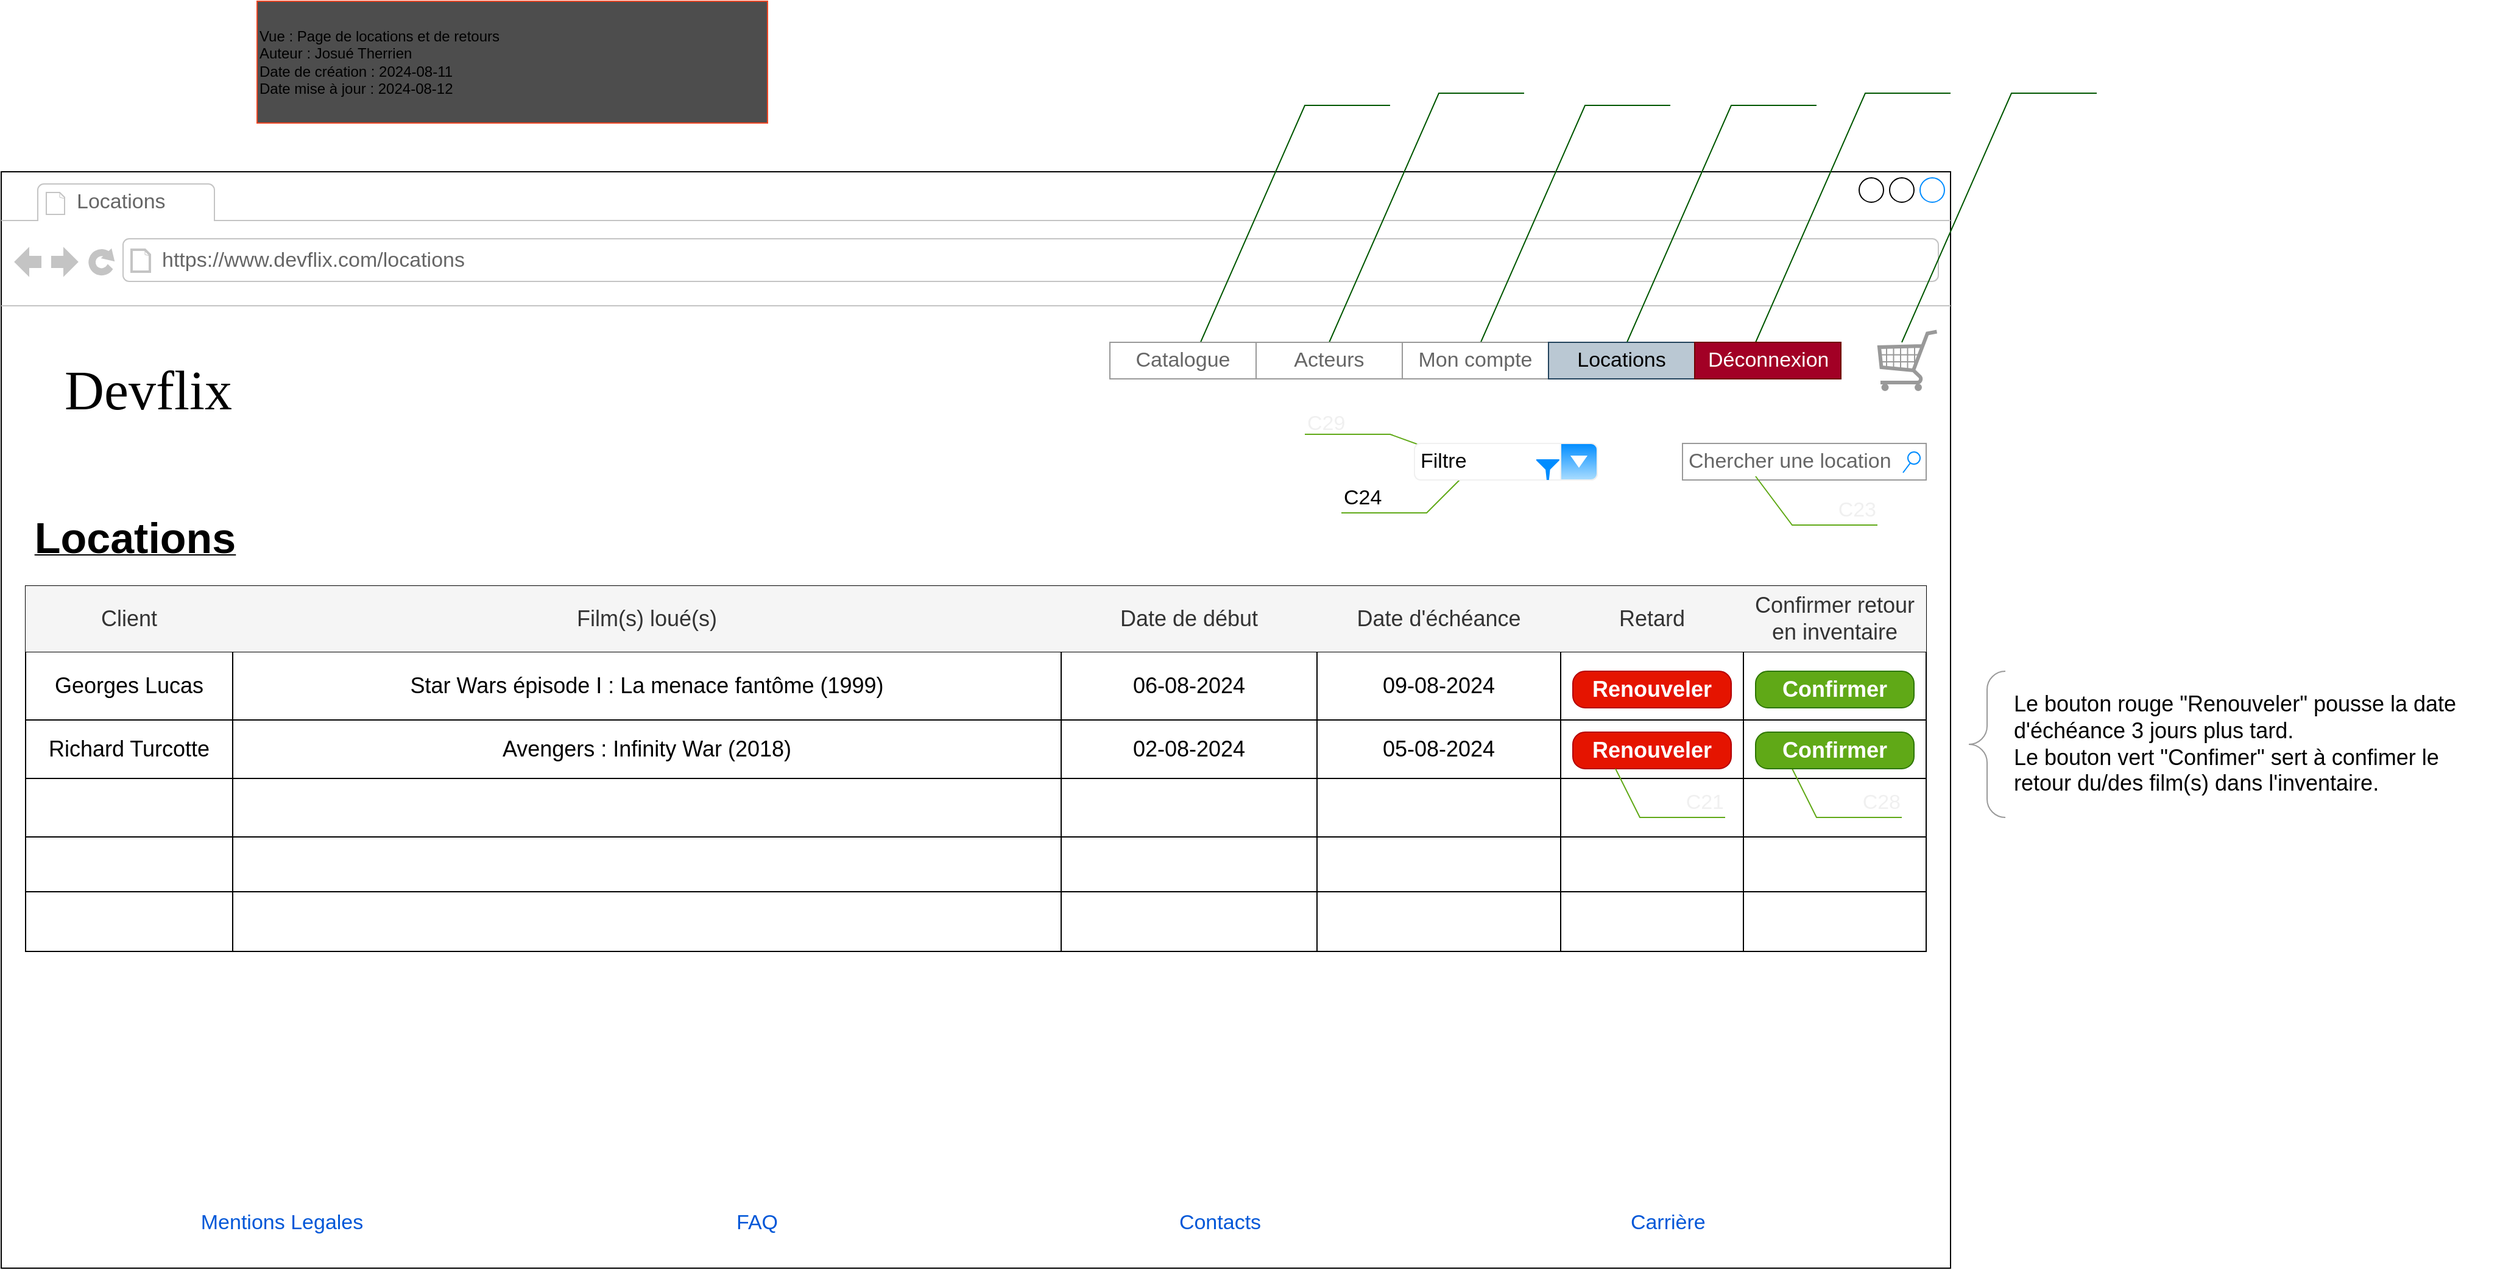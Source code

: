 <mxfile version="21.7.5" type="device">
  <diagram name="Page-1" id="HVN4WzkarxbkS2Vz0N3N">
    <mxGraphModel dx="1687" dy="1893" grid="1" gridSize="10" guides="1" tooltips="1" connect="1" arrows="1" fold="1" page="1" pageScale="1" pageWidth="1600" pageHeight="900" math="0" shadow="0">
      <root>
        <mxCell id="0" />
        <mxCell id="1" parent="0" />
        <mxCell id="bEMmbT1j2NkxgSVrj1q9-1" value="" style="strokeWidth=1;shadow=0;dashed=0;align=center;html=1;shape=mxgraph.mockup.containers.browserWindow;rSize=0;strokeColor2=#008cff;strokeColor3=#c4c4c4;mainText=,;recursiveResize=0;whiteSpace=wrap;spacingTop=0;horizontal=1;fontSize=20;" parent="1" vertex="1">
          <mxGeometry width="1600" height="900" as="geometry" />
        </mxCell>
        <mxCell id="bEMmbT1j2NkxgSVrj1q9-2" value="Locations" style="strokeWidth=1;shadow=0;dashed=0;align=center;html=1;shape=mxgraph.mockup.containers.anchor;fontSize=17;fontColor=#666666;align=left;whiteSpace=wrap;" parent="bEMmbT1j2NkxgSVrj1q9-1" vertex="1">
          <mxGeometry x="60" y="12" width="110" height="26" as="geometry" />
        </mxCell>
        <mxCell id="bEMmbT1j2NkxgSVrj1q9-3" value="https://www.devflix.com/locations" style="strokeWidth=1;shadow=0;dashed=0;align=center;html=1;shape=mxgraph.mockup.containers.anchor;rSize=0;fontSize=17;fontColor=#666666;align=left;" parent="bEMmbT1j2NkxgSVrj1q9-1" vertex="1">
          <mxGeometry x="130" y="60" width="250" height="26" as="geometry" />
        </mxCell>
        <mxCell id="bEMmbT1j2NkxgSVrj1q9-4" value="Chercher une location" style="strokeWidth=1;shadow=0;dashed=0;align=center;html=1;shape=mxgraph.mockup.forms.searchBox;strokeColor=#999999;mainText=;strokeColor2=#008cff;fontColor=#666666;fontSize=17;align=left;spacingLeft=3;whiteSpace=wrap;container=1;" parent="bEMmbT1j2NkxgSVrj1q9-1" vertex="1">
          <mxGeometry x="1380" y="223" width="200" height="30" as="geometry" />
        </mxCell>
        <mxCell id="bEMmbT1j2NkxgSVrj1q9-5" value="&lt;b&gt;&lt;u&gt;&lt;font style=&quot;font-size: 35px;&quot;&gt;Locations&lt;/font&gt;&lt;/u&gt;&lt;/b&gt;" style="text;html=1;strokeColor=none;fillColor=none;align=center;verticalAlign=middle;whiteSpace=wrap;rounded=0;" parent="bEMmbT1j2NkxgSVrj1q9-1" vertex="1">
          <mxGeometry x="20" y="270" width="180" height="60" as="geometry" />
        </mxCell>
        <mxCell id="bEMmbT1j2NkxgSVrj1q9-6" value="C24" style="strokeWidth=1;shadow=0;dashed=0;align=center;html=1;shape=mxgraph.mockup.text.callout;linkText=;textSize=17;textColor=#666666;callDir=SW;callStyle=line;fontSize=17;align=left;verticalAlign=bottom;strokeColor=#60A917;" parent="bEMmbT1j2NkxgSVrj1q9-1" vertex="1">
          <mxGeometry x="1100" y="250" width="100" height="30" as="geometry" />
        </mxCell>
        <mxCell id="bEMmbT1j2NkxgSVrj1q9-7" value="&lt;font color=&quot;#f0f0f0&quot;&gt;C23&lt;/font&gt;" style="strokeWidth=1;shadow=0;dashed=0;align=center;html=1;shape=mxgraph.mockup.text.callout;linkText=;textSize=17;textColor=#666666;callDir=SE;callStyle=line;fontSize=17;fontColor=#666666;align=right;verticalAlign=bottom;strokeColor=#60A917;" parent="bEMmbT1j2NkxgSVrj1q9-1" vertex="1">
          <mxGeometry x="1440" y="250" width="100" height="40" as="geometry" />
        </mxCell>
        <mxCell id="bEMmbT1j2NkxgSVrj1q9-8" value="&lt;font color=&quot;#f0f0f0&quot;&gt;C29&lt;/font&gt;" style="strokeWidth=1;shadow=0;dashed=0;align=center;html=1;shape=mxgraph.mockup.text.callout;linkText=;textSize=17;textColor=#666666;callDir=NW;callStyle=line;fontSize=17;fontColor=#666666;align=left;verticalAlign=top;strokeColor=#60A917;container=0;" parent="bEMmbT1j2NkxgSVrj1q9-1" vertex="1">
          <mxGeometry x="1070" y="190" width="110" height="40" as="geometry" />
        </mxCell>
        <mxCell id="bEMmbT1j2NkxgSVrj1q9-9" value="&lt;font color=&quot;#000000&quot;&gt;Filtre&lt;/font&gt;" style="strokeWidth=1;shadow=0;dashed=0;align=center;html=1;shape=mxgraph.mockup.forms.comboBox;strokeColor=#F0F0F0;fillColor=#008CFF;align=left;fillColor2=#aaddff;mainText=;fontColor=#ffffff;fontSize=17;spacingLeft=3;labelBackgroundColor=none;" parent="bEMmbT1j2NkxgSVrj1q9-1" vertex="1">
          <mxGeometry x="1160" y="223" width="150" height="30" as="geometry" />
        </mxCell>
        <mxCell id="bEMmbT1j2NkxgSVrj1q9-10" value="" style="sketch=0;aspect=fixed;pointerEvents=1;shadow=0;dashed=0;html=1;strokeColor=none;labelPosition=center;verticalLabelPosition=bottom;verticalAlign=top;align=center;fillColor=#008cff;shape=mxgraph.mscae.enterprise.filter;container=1;" parent="bEMmbT1j2NkxgSVrj1q9-1" vertex="1">
          <mxGeometry x="1260" y="236" width="18.89" height="17" as="geometry">
            <mxRectangle x="580" y="120" width="50" height="40" as="alternateBounds" />
          </mxGeometry>
        </mxCell>
        <mxCell id="bEMmbT1j2NkxgSVrj1q9-11" value="" style="shape=table;startSize=0;container=1;collapsible=0;childLayout=tableLayout;fontSize=18;" parent="bEMmbT1j2NkxgSVrj1q9-1" vertex="1">
          <mxGeometry x="20" y="340" width="1560" height="300" as="geometry" />
        </mxCell>
        <mxCell id="bEMmbT1j2NkxgSVrj1q9-12" style="shape=tableRow;horizontal=0;startSize=0;swimlaneHead=0;swimlaneBody=0;strokeColor=inherit;top=0;left=0;bottom=0;right=0;collapsible=0;dropTarget=0;fillColor=none;points=[[0,0.5],[1,0.5]];portConstraint=eastwest;fontSize=18;" parent="bEMmbT1j2NkxgSVrj1q9-11" vertex="1">
          <mxGeometry width="1560" height="54" as="geometry" />
        </mxCell>
        <mxCell id="bEMmbT1j2NkxgSVrj1q9-13" value="Client" style="shape=partialRectangle;html=1;whiteSpace=wrap;connectable=0;overflow=hidden;top=0;left=0;bottom=0;right=0;pointerEvents=1;fontSize=18;fillColor=#f5f5f5;strokeColor=#666666;strokeWidth=1;fillStyle=auto;fontColor=#333333;" parent="bEMmbT1j2NkxgSVrj1q9-12" vertex="1">
          <mxGeometry width="170" height="54" as="geometry">
            <mxRectangle width="170" height="54" as="alternateBounds" />
          </mxGeometry>
        </mxCell>
        <mxCell id="bEMmbT1j2NkxgSVrj1q9-14" value="Film(s) loué(s)" style="shape=partialRectangle;html=1;whiteSpace=wrap;connectable=0;strokeColor=#666666;overflow=hidden;fillColor=#f5f5f5;top=0;left=0;bottom=0;right=0;pointerEvents=1;fontSize=18;fontColor=#333333;" parent="bEMmbT1j2NkxgSVrj1q9-12" vertex="1">
          <mxGeometry x="170" width="680" height="54" as="geometry">
            <mxRectangle width="680" height="54" as="alternateBounds" />
          </mxGeometry>
        </mxCell>
        <mxCell id="bEMmbT1j2NkxgSVrj1q9-15" value="Date de début" style="shape=partialRectangle;html=1;whiteSpace=wrap;connectable=0;strokeColor=#666666;overflow=hidden;fillColor=#f5f5f5;top=0;left=0;bottom=0;right=0;pointerEvents=1;fontSize=18;fontColor=#333333;" parent="bEMmbT1j2NkxgSVrj1q9-12" vertex="1">
          <mxGeometry x="850" width="210" height="54" as="geometry">
            <mxRectangle width="210" height="54" as="alternateBounds" />
          </mxGeometry>
        </mxCell>
        <mxCell id="bEMmbT1j2NkxgSVrj1q9-16" value="Date d&#39;échéance" style="shape=partialRectangle;html=1;whiteSpace=wrap;connectable=0;strokeColor=#666666;overflow=hidden;fillColor=#f5f5f5;top=0;left=0;bottom=0;right=0;pointerEvents=1;fontSize=18;fontColor=#333333;" parent="bEMmbT1j2NkxgSVrj1q9-12" vertex="1">
          <mxGeometry x="1060" width="200" height="54" as="geometry">
            <mxRectangle width="200" height="54" as="alternateBounds" />
          </mxGeometry>
        </mxCell>
        <mxCell id="bEMmbT1j2NkxgSVrj1q9-17" value="Retard" style="shape=partialRectangle;html=1;whiteSpace=wrap;connectable=0;strokeColor=#666666;overflow=hidden;fillColor=#f5f5f5;top=0;left=0;bottom=0;right=0;pointerEvents=1;fontSize=18;fontColor=#333333;" parent="bEMmbT1j2NkxgSVrj1q9-12" vertex="1">
          <mxGeometry x="1260" width="150" height="54" as="geometry">
            <mxRectangle width="150" height="54" as="alternateBounds" />
          </mxGeometry>
        </mxCell>
        <mxCell id="bEMmbT1j2NkxgSVrj1q9-74" value="Confirmer retour en inventaire" style="shape=partialRectangle;html=1;whiteSpace=wrap;connectable=0;strokeColor=#666666;overflow=hidden;fillColor=#f5f5f5;top=0;left=0;bottom=0;right=0;pointerEvents=1;fontSize=18;fontColor=#333333;" parent="bEMmbT1j2NkxgSVrj1q9-12" vertex="1">
          <mxGeometry x="1410" width="150" height="54" as="geometry">
            <mxRectangle width="150" height="54" as="alternateBounds" />
          </mxGeometry>
        </mxCell>
        <mxCell id="bEMmbT1j2NkxgSVrj1q9-18" value="" style="shape=tableRow;horizontal=0;startSize=0;swimlaneHead=0;swimlaneBody=0;strokeColor=inherit;top=0;left=0;bottom=0;right=0;collapsible=0;dropTarget=0;fillColor=none;points=[[0,0.5],[1,0.5]];portConstraint=eastwest;fontSize=18;" parent="bEMmbT1j2NkxgSVrj1q9-11" vertex="1">
          <mxGeometry y="54" width="1560" height="56" as="geometry" />
        </mxCell>
        <mxCell id="bEMmbT1j2NkxgSVrj1q9-19" value="Georges Lucas" style="shape=partialRectangle;html=1;whiteSpace=wrap;connectable=0;strokeColor=inherit;overflow=hidden;fillColor=none;top=0;left=0;bottom=0;right=0;pointerEvents=1;fontSize=18;" parent="bEMmbT1j2NkxgSVrj1q9-18" vertex="1">
          <mxGeometry width="170" height="56" as="geometry">
            <mxRectangle width="170" height="56" as="alternateBounds" />
          </mxGeometry>
        </mxCell>
        <mxCell id="bEMmbT1j2NkxgSVrj1q9-20" value="Star Wars épisode I : La menace fantôme (1999)" style="shape=partialRectangle;html=1;whiteSpace=wrap;connectable=0;strokeColor=inherit;overflow=hidden;fillColor=none;top=0;left=0;bottom=0;right=0;pointerEvents=1;fontSize=18;" parent="bEMmbT1j2NkxgSVrj1q9-18" vertex="1">
          <mxGeometry x="170" width="680" height="56" as="geometry">
            <mxRectangle width="680" height="56" as="alternateBounds" />
          </mxGeometry>
        </mxCell>
        <mxCell id="bEMmbT1j2NkxgSVrj1q9-21" value="06-08-2024" style="shape=partialRectangle;html=1;whiteSpace=wrap;connectable=0;strokeColor=inherit;overflow=hidden;fillColor=none;top=0;left=0;bottom=0;right=0;pointerEvents=1;fontSize=18;" parent="bEMmbT1j2NkxgSVrj1q9-18" vertex="1">
          <mxGeometry x="850" width="210" height="56" as="geometry">
            <mxRectangle width="210" height="56" as="alternateBounds" />
          </mxGeometry>
        </mxCell>
        <mxCell id="bEMmbT1j2NkxgSVrj1q9-22" value="09-08-2024" style="shape=partialRectangle;html=1;whiteSpace=wrap;connectable=0;strokeColor=inherit;overflow=hidden;fillColor=none;top=0;left=0;bottom=0;right=0;pointerEvents=1;fontSize=18;" parent="bEMmbT1j2NkxgSVrj1q9-18" vertex="1">
          <mxGeometry x="1060" width="200" height="56" as="geometry">
            <mxRectangle width="200" height="56" as="alternateBounds" />
          </mxGeometry>
        </mxCell>
        <mxCell id="bEMmbT1j2NkxgSVrj1q9-23" style="shape=partialRectangle;html=1;whiteSpace=wrap;connectable=0;strokeColor=inherit;overflow=hidden;fillColor=none;top=0;left=0;bottom=0;right=0;pointerEvents=1;fontSize=18;" parent="bEMmbT1j2NkxgSVrj1q9-18" vertex="1">
          <mxGeometry x="1260" width="150" height="56" as="geometry">
            <mxRectangle width="150" height="56" as="alternateBounds" />
          </mxGeometry>
        </mxCell>
        <mxCell id="bEMmbT1j2NkxgSVrj1q9-75" style="shape=partialRectangle;html=1;whiteSpace=wrap;connectable=0;strokeColor=inherit;overflow=hidden;fillColor=none;top=0;left=0;bottom=0;right=0;pointerEvents=1;fontSize=18;" parent="bEMmbT1j2NkxgSVrj1q9-18" vertex="1">
          <mxGeometry x="1410" width="150" height="56" as="geometry">
            <mxRectangle width="150" height="56" as="alternateBounds" />
          </mxGeometry>
        </mxCell>
        <mxCell id="bEMmbT1j2NkxgSVrj1q9-24" value="" style="shape=tableRow;horizontal=0;startSize=0;swimlaneHead=0;swimlaneBody=0;strokeColor=inherit;top=0;left=0;bottom=0;right=0;collapsible=0;dropTarget=0;fillColor=none;points=[[0,0.5],[1,0.5]];portConstraint=eastwest;fontSize=18;" parent="bEMmbT1j2NkxgSVrj1q9-11" vertex="1">
          <mxGeometry y="110" width="1560" height="48" as="geometry" />
        </mxCell>
        <mxCell id="bEMmbT1j2NkxgSVrj1q9-25" value="Richard Turcotte" style="shape=partialRectangle;html=1;whiteSpace=wrap;connectable=0;overflow=hidden;top=0;left=0;bottom=0;right=0;pointerEvents=1;fontSize=18;fillColor=none;" parent="bEMmbT1j2NkxgSVrj1q9-24" vertex="1">
          <mxGeometry width="170" height="48" as="geometry">
            <mxRectangle width="170" height="48" as="alternateBounds" />
          </mxGeometry>
        </mxCell>
        <mxCell id="bEMmbT1j2NkxgSVrj1q9-26" value="Avengers : Infinity War (2018)" style="shape=partialRectangle;html=1;whiteSpace=wrap;connectable=0;overflow=hidden;top=0;left=0;bottom=0;right=0;pointerEvents=1;fontSize=18;fillColor=none;" parent="bEMmbT1j2NkxgSVrj1q9-24" vertex="1">
          <mxGeometry x="170" width="680" height="48" as="geometry">
            <mxRectangle width="680" height="48" as="alternateBounds" />
          </mxGeometry>
        </mxCell>
        <mxCell id="bEMmbT1j2NkxgSVrj1q9-27" value="02-08-2024" style="shape=partialRectangle;html=1;whiteSpace=wrap;connectable=0;overflow=hidden;top=0;left=0;bottom=0;right=0;pointerEvents=1;fontSize=18;fillColor=none;" parent="bEMmbT1j2NkxgSVrj1q9-24" vertex="1">
          <mxGeometry x="850" width="210" height="48" as="geometry">
            <mxRectangle width="210" height="48" as="alternateBounds" />
          </mxGeometry>
        </mxCell>
        <mxCell id="bEMmbT1j2NkxgSVrj1q9-28" value="05-08-2024" style="shape=partialRectangle;html=1;whiteSpace=wrap;connectable=0;overflow=hidden;top=0;left=0;bottom=0;right=0;pointerEvents=1;fontSize=18;fillColor=none;" parent="bEMmbT1j2NkxgSVrj1q9-24" vertex="1">
          <mxGeometry x="1060" width="200" height="48" as="geometry">
            <mxRectangle width="200" height="48" as="alternateBounds" />
          </mxGeometry>
        </mxCell>
        <mxCell id="bEMmbT1j2NkxgSVrj1q9-29" style="shape=partialRectangle;html=1;whiteSpace=wrap;connectable=0;overflow=hidden;top=0;left=0;bottom=0;right=0;pointerEvents=1;fontSize=18;fillColor=none;" parent="bEMmbT1j2NkxgSVrj1q9-24" vertex="1">
          <mxGeometry x="1260" width="150" height="48" as="geometry">
            <mxRectangle width="150" height="48" as="alternateBounds" />
          </mxGeometry>
        </mxCell>
        <mxCell id="bEMmbT1j2NkxgSVrj1q9-76" style="shape=partialRectangle;html=1;whiteSpace=wrap;connectable=0;overflow=hidden;top=0;left=0;bottom=0;right=0;pointerEvents=1;fontSize=18;fillColor=none;" parent="bEMmbT1j2NkxgSVrj1q9-24" vertex="1">
          <mxGeometry x="1410" width="150" height="48" as="geometry">
            <mxRectangle width="150" height="48" as="alternateBounds" />
          </mxGeometry>
        </mxCell>
        <mxCell id="bEMmbT1j2NkxgSVrj1q9-30" value="" style="shape=tableRow;horizontal=0;startSize=0;swimlaneHead=0;swimlaneBody=0;strokeColor=inherit;top=0;left=0;bottom=0;right=0;collapsible=0;dropTarget=0;fillColor=none;points=[[0,0.5],[1,0.5]];portConstraint=eastwest;fontSize=18;" parent="bEMmbT1j2NkxgSVrj1q9-11" vertex="1">
          <mxGeometry y="158" width="1560" height="48" as="geometry" />
        </mxCell>
        <mxCell id="bEMmbT1j2NkxgSVrj1q9-31" value="" style="shape=partialRectangle;html=1;whiteSpace=wrap;connectable=0;strokeColor=inherit;overflow=hidden;fillColor=none;top=0;left=0;bottom=0;right=0;pointerEvents=1;fontSize=18;" parent="bEMmbT1j2NkxgSVrj1q9-30" vertex="1">
          <mxGeometry width="170" height="48" as="geometry">
            <mxRectangle width="170" height="48" as="alternateBounds" />
          </mxGeometry>
        </mxCell>
        <mxCell id="bEMmbT1j2NkxgSVrj1q9-32" value="" style="shape=partialRectangle;html=1;whiteSpace=wrap;connectable=0;strokeColor=inherit;overflow=hidden;fillColor=none;top=0;left=0;bottom=0;right=0;pointerEvents=1;fontSize=18;" parent="bEMmbT1j2NkxgSVrj1q9-30" vertex="1">
          <mxGeometry x="170" width="680" height="48" as="geometry">
            <mxRectangle width="680" height="48" as="alternateBounds" />
          </mxGeometry>
        </mxCell>
        <mxCell id="bEMmbT1j2NkxgSVrj1q9-33" style="shape=partialRectangle;html=1;whiteSpace=wrap;connectable=0;strokeColor=inherit;overflow=hidden;fillColor=none;top=0;left=0;bottom=0;right=0;pointerEvents=1;fontSize=18;" parent="bEMmbT1j2NkxgSVrj1q9-30" vertex="1">
          <mxGeometry x="850" width="210" height="48" as="geometry">
            <mxRectangle width="210" height="48" as="alternateBounds" />
          </mxGeometry>
        </mxCell>
        <mxCell id="bEMmbT1j2NkxgSVrj1q9-34" style="shape=partialRectangle;html=1;whiteSpace=wrap;connectable=0;strokeColor=inherit;overflow=hidden;fillColor=none;top=0;left=0;bottom=0;right=0;pointerEvents=1;fontSize=18;" parent="bEMmbT1j2NkxgSVrj1q9-30" vertex="1">
          <mxGeometry x="1060" width="200" height="48" as="geometry">
            <mxRectangle width="200" height="48" as="alternateBounds" />
          </mxGeometry>
        </mxCell>
        <mxCell id="bEMmbT1j2NkxgSVrj1q9-35" style="shape=partialRectangle;html=1;whiteSpace=wrap;connectable=0;strokeColor=inherit;overflow=hidden;fillColor=none;top=0;left=0;bottom=0;right=0;pointerEvents=1;fontSize=18;" parent="bEMmbT1j2NkxgSVrj1q9-30" vertex="1">
          <mxGeometry x="1260" width="150" height="48" as="geometry">
            <mxRectangle width="150" height="48" as="alternateBounds" />
          </mxGeometry>
        </mxCell>
        <mxCell id="bEMmbT1j2NkxgSVrj1q9-77" style="shape=partialRectangle;html=1;whiteSpace=wrap;connectable=0;strokeColor=inherit;overflow=hidden;fillColor=none;top=0;left=0;bottom=0;right=0;pointerEvents=1;fontSize=18;" parent="bEMmbT1j2NkxgSVrj1q9-30" vertex="1">
          <mxGeometry x="1410" width="150" height="48" as="geometry">
            <mxRectangle width="150" height="48" as="alternateBounds" />
          </mxGeometry>
        </mxCell>
        <mxCell id="bEMmbT1j2NkxgSVrj1q9-36" style="shape=tableRow;horizontal=0;startSize=0;swimlaneHead=0;swimlaneBody=0;strokeColor=inherit;top=0;left=0;bottom=0;right=0;collapsible=0;dropTarget=0;fillColor=none;points=[[0,0.5],[1,0.5]];portConstraint=eastwest;fontSize=18;" parent="bEMmbT1j2NkxgSVrj1q9-11" vertex="1">
          <mxGeometry y="206" width="1560" height="45" as="geometry" />
        </mxCell>
        <mxCell id="bEMmbT1j2NkxgSVrj1q9-37" style="shape=partialRectangle;html=1;whiteSpace=wrap;connectable=0;strokeColor=inherit;overflow=hidden;fillColor=none;top=0;left=0;bottom=0;right=0;pointerEvents=1;fontSize=18;" parent="bEMmbT1j2NkxgSVrj1q9-36" vertex="1">
          <mxGeometry width="170" height="45" as="geometry">
            <mxRectangle width="170" height="45" as="alternateBounds" />
          </mxGeometry>
        </mxCell>
        <mxCell id="bEMmbT1j2NkxgSVrj1q9-38" style="shape=partialRectangle;html=1;whiteSpace=wrap;connectable=0;strokeColor=inherit;overflow=hidden;fillColor=none;top=0;left=0;bottom=0;right=0;pointerEvents=1;fontSize=18;" parent="bEMmbT1j2NkxgSVrj1q9-36" vertex="1">
          <mxGeometry x="170" width="680" height="45" as="geometry">
            <mxRectangle width="680" height="45" as="alternateBounds" />
          </mxGeometry>
        </mxCell>
        <mxCell id="bEMmbT1j2NkxgSVrj1q9-39" style="shape=partialRectangle;html=1;whiteSpace=wrap;connectable=0;strokeColor=inherit;overflow=hidden;fillColor=none;top=0;left=0;bottom=0;right=0;pointerEvents=1;fontSize=18;" parent="bEMmbT1j2NkxgSVrj1q9-36" vertex="1">
          <mxGeometry x="850" width="210" height="45" as="geometry">
            <mxRectangle width="210" height="45" as="alternateBounds" />
          </mxGeometry>
        </mxCell>
        <mxCell id="bEMmbT1j2NkxgSVrj1q9-40" style="shape=partialRectangle;html=1;whiteSpace=wrap;connectable=0;strokeColor=inherit;overflow=hidden;fillColor=none;top=0;left=0;bottom=0;right=0;pointerEvents=1;fontSize=18;" parent="bEMmbT1j2NkxgSVrj1q9-36" vertex="1">
          <mxGeometry x="1060" width="200" height="45" as="geometry">
            <mxRectangle width="200" height="45" as="alternateBounds" />
          </mxGeometry>
        </mxCell>
        <mxCell id="bEMmbT1j2NkxgSVrj1q9-41" style="shape=partialRectangle;html=1;whiteSpace=wrap;connectable=0;strokeColor=inherit;overflow=hidden;fillColor=none;top=0;left=0;bottom=0;right=0;pointerEvents=1;fontSize=18;" parent="bEMmbT1j2NkxgSVrj1q9-36" vertex="1">
          <mxGeometry x="1260" width="150" height="45" as="geometry">
            <mxRectangle width="150" height="45" as="alternateBounds" />
          </mxGeometry>
        </mxCell>
        <mxCell id="bEMmbT1j2NkxgSVrj1q9-78" style="shape=partialRectangle;html=1;whiteSpace=wrap;connectable=0;strokeColor=inherit;overflow=hidden;fillColor=none;top=0;left=0;bottom=0;right=0;pointerEvents=1;fontSize=18;" parent="bEMmbT1j2NkxgSVrj1q9-36" vertex="1">
          <mxGeometry x="1410" width="150" height="45" as="geometry">
            <mxRectangle width="150" height="45" as="alternateBounds" />
          </mxGeometry>
        </mxCell>
        <mxCell id="bEMmbT1j2NkxgSVrj1q9-42" style="shape=tableRow;horizontal=0;startSize=0;swimlaneHead=0;swimlaneBody=0;strokeColor=inherit;top=0;left=0;bottom=0;right=0;collapsible=0;dropTarget=0;fillColor=none;points=[[0,0.5],[1,0.5]];portConstraint=eastwest;fontSize=18;" parent="bEMmbT1j2NkxgSVrj1q9-11" vertex="1">
          <mxGeometry y="251" width="1560" height="49" as="geometry" />
        </mxCell>
        <mxCell id="bEMmbT1j2NkxgSVrj1q9-43" style="shape=partialRectangle;html=1;whiteSpace=wrap;connectable=0;strokeColor=inherit;overflow=hidden;fillColor=none;top=0;left=0;bottom=0;right=0;pointerEvents=1;fontSize=18;" parent="bEMmbT1j2NkxgSVrj1q9-42" vertex="1">
          <mxGeometry width="170" height="49" as="geometry">
            <mxRectangle width="170" height="49" as="alternateBounds" />
          </mxGeometry>
        </mxCell>
        <mxCell id="bEMmbT1j2NkxgSVrj1q9-44" style="shape=partialRectangle;html=1;whiteSpace=wrap;connectable=0;strokeColor=inherit;overflow=hidden;fillColor=none;top=0;left=0;bottom=0;right=0;pointerEvents=1;fontSize=18;" parent="bEMmbT1j2NkxgSVrj1q9-42" vertex="1">
          <mxGeometry x="170" width="680" height="49" as="geometry">
            <mxRectangle width="680" height="49" as="alternateBounds" />
          </mxGeometry>
        </mxCell>
        <mxCell id="bEMmbT1j2NkxgSVrj1q9-45" style="shape=partialRectangle;html=1;whiteSpace=wrap;connectable=0;strokeColor=inherit;overflow=hidden;fillColor=none;top=0;left=0;bottom=0;right=0;pointerEvents=1;fontSize=18;" parent="bEMmbT1j2NkxgSVrj1q9-42" vertex="1">
          <mxGeometry x="850" width="210" height="49" as="geometry">
            <mxRectangle width="210" height="49" as="alternateBounds" />
          </mxGeometry>
        </mxCell>
        <mxCell id="bEMmbT1j2NkxgSVrj1q9-46" style="shape=partialRectangle;html=1;whiteSpace=wrap;connectable=0;strokeColor=inherit;overflow=hidden;fillColor=none;top=0;left=0;bottom=0;right=0;pointerEvents=1;fontSize=18;" parent="bEMmbT1j2NkxgSVrj1q9-42" vertex="1">
          <mxGeometry x="1060" width="200" height="49" as="geometry">
            <mxRectangle width="200" height="49" as="alternateBounds" />
          </mxGeometry>
        </mxCell>
        <mxCell id="bEMmbT1j2NkxgSVrj1q9-47" style="shape=partialRectangle;html=1;whiteSpace=wrap;connectable=0;strokeColor=inherit;overflow=hidden;fillColor=none;top=0;left=0;bottom=0;right=0;pointerEvents=1;fontSize=18;" parent="bEMmbT1j2NkxgSVrj1q9-42" vertex="1">
          <mxGeometry x="1260" width="150" height="49" as="geometry">
            <mxRectangle width="150" height="49" as="alternateBounds" />
          </mxGeometry>
        </mxCell>
        <mxCell id="bEMmbT1j2NkxgSVrj1q9-79" style="shape=partialRectangle;html=1;whiteSpace=wrap;connectable=0;strokeColor=inherit;overflow=hidden;fillColor=none;top=0;left=0;bottom=0;right=0;pointerEvents=1;fontSize=18;" parent="bEMmbT1j2NkxgSVrj1q9-42" vertex="1">
          <mxGeometry x="1410" width="150" height="49" as="geometry">
            <mxRectangle width="150" height="49" as="alternateBounds" />
          </mxGeometry>
        </mxCell>
        <mxCell id="bEMmbT1j2NkxgSVrj1q9-48" value="Mentions Legales" style="fillColor=none;strokeColor=none;html=1;fontColor=#0057D8;align=center;verticalAlign=middle;fontStyle=0;fontSize=17;" parent="bEMmbT1j2NkxgSVrj1q9-1" vertex="1">
          <mxGeometry x="105" y="825" width="250" height="75" as="geometry" />
        </mxCell>
        <mxCell id="bEMmbT1j2NkxgSVrj1q9-49" value="FAQ" style="fillColor=none;strokeColor=none;html=1;fontColor=#0057D8;align=center;verticalAlign=middle;fontStyle=0;fontSize=17;fontFamily=Helvetica;" parent="bEMmbT1j2NkxgSVrj1q9-1" vertex="1">
          <mxGeometry x="495" y="825" width="250" height="75" as="geometry" />
        </mxCell>
        <mxCell id="bEMmbT1j2NkxgSVrj1q9-50" value="Contacts" style="fillColor=none;strokeColor=none;html=1;fontColor=#0057D8;align=center;verticalAlign=middle;fontStyle=0;fontSize=17;fontFamily=Helvetica;" parent="bEMmbT1j2NkxgSVrj1q9-1" vertex="1">
          <mxGeometry x="875" y="825" width="250" height="75" as="geometry" />
        </mxCell>
        <mxCell id="bEMmbT1j2NkxgSVrj1q9-51" value="Carrière&amp;nbsp;" style="fillColor=none;strokeColor=none;html=1;fontColor=#0057D8;align=center;verticalAlign=middle;fontStyle=0;fontSize=17;fontFamily=Helvetica;" parent="bEMmbT1j2NkxgSVrj1q9-1" vertex="1">
          <mxGeometry x="1245" y="825" width="250" height="75" as="geometry" />
        </mxCell>
        <mxCell id="bEMmbT1j2NkxgSVrj1q9-52" value="Devflix" style="text;html=1;points=[];align=left;verticalAlign=top;spacingTop=-4;fontSize=45;fontFamily=Verdana;" parent="bEMmbT1j2NkxgSVrj1q9-1" vertex="1">
          <mxGeometry x="50" y="150" width="340" height="50" as="geometry" />
        </mxCell>
        <mxCell id="bEMmbT1j2NkxgSVrj1q9-53" value="&lt;font style=&quot;font-size: 18px;&quot;&gt;Renouveler&lt;/font&gt;" style="strokeWidth=1;shadow=0;dashed=0;align=center;html=1;shape=mxgraph.mockup.buttons.button;strokeColor=#B20000;mainText=;buttonStyle=round;fontSize=17;fontStyle=1;fillColor=#e51400;whiteSpace=wrap;fontColor=#ffffff;" parent="bEMmbT1j2NkxgSVrj1q9-1" vertex="1">
          <mxGeometry x="1290" y="460" width="130" height="30" as="geometry" />
        </mxCell>
        <mxCell id="bEMmbT1j2NkxgSVrj1q9-54" value="C21" style="strokeWidth=1;shadow=0;dashed=0;align=center;html=1;shape=mxgraph.mockup.text.callout;linkText=;textSize=17;textColor=#666666;callDir=SE;callStyle=line;fontSize=17;fontColor=#F0F0F0;align=right;verticalAlign=bottom;strokeColor=#60A917;" parent="bEMmbT1j2NkxgSVrj1q9-1" vertex="1">
          <mxGeometry x="1325" y="490" width="90" height="40" as="geometry" />
        </mxCell>
        <mxCell id="bEMmbT1j2NkxgSVrj1q9-55" value="C19" style="strokeWidth=1;shadow=0;dashed=0;align=center;html=1;shape=mxgraph.mockup.text.callout;linkText=;textSize=17;textColor=#666666;callDir=NE;callStyle=line;fontSize=17;align=right;verticalAlign=top;strokeColor=#005700;fillColor=#008a00;fontColor=#ffffff;" parent="bEMmbT1j2NkxgSVrj1q9-1" vertex="1">
          <mxGeometry x="1330" y="-80" width="160" height="230" as="geometry" />
        </mxCell>
        <mxCell id="bEMmbT1j2NkxgSVrj1q9-56" value="C17" style="strokeWidth=1;shadow=0;dashed=0;align=center;html=1;shape=mxgraph.mockup.text.callout;linkText=;textSize=17;textColor=#666666;callDir=NE;callStyle=line;fontSize=17;align=right;verticalAlign=top;strokeColor=#005700;fillColor=#008a00;fontColor=#ffffff;" parent="bEMmbT1j2NkxgSVrj1q9-1" vertex="1">
          <mxGeometry x="1210" y="-80" width="160" height="230" as="geometry" />
        </mxCell>
        <mxCell id="bEMmbT1j2NkxgSVrj1q9-57" value="C1" style="strokeWidth=1;shadow=0;dashed=0;align=center;html=1;shape=mxgraph.mockup.text.callout;linkText=;textSize=17;textColor=#666666;callDir=NE;callStyle=line;fontSize=17;align=right;verticalAlign=top;strokeColor=#005700;fillColor=#008a00;fontColor=#ffffff;" parent="bEMmbT1j2NkxgSVrj1q9-1" vertex="1">
          <mxGeometry x="980" y="-80" width="160" height="230" as="geometry" />
        </mxCell>
        <mxCell id="bEMmbT1j2NkxgSVrj1q9-80" value="C28" style="strokeWidth=1;shadow=0;dashed=0;align=center;html=1;shape=mxgraph.mockup.text.callout;linkText=;textSize=17;textColor=#666666;callDir=SE;callStyle=line;fontSize=17;fontColor=#F0F0F0;align=right;verticalAlign=bottom;strokeColor=#60A917;" parent="bEMmbT1j2NkxgSVrj1q9-1" vertex="1">
          <mxGeometry x="1470" y="490" width="90" height="40" as="geometry" />
        </mxCell>
        <mxCell id="bEMmbT1j2NkxgSVrj1q9-81" value="&lt;font style=&quot;font-size: 18px;&quot;&gt;Confirmer&lt;/font&gt;" style="strokeWidth=1;shadow=0;dashed=0;align=center;html=1;shape=mxgraph.mockup.buttons.button;strokeColor=#2D7600;fontColor=#ffffff;mainText=;buttonStyle=round;fontSize=17;fontStyle=1;fillColor=#60a917;whiteSpace=wrap;" parent="bEMmbT1j2NkxgSVrj1q9-1" vertex="1">
          <mxGeometry x="1440" y="460" width="130" height="30" as="geometry" />
        </mxCell>
        <mxCell id="bEMmbT1j2NkxgSVrj1q9-83" value="&lt;font style=&quot;font-size: 18px;&quot;&gt;Confirmer&lt;/font&gt;" style="strokeWidth=1;shadow=0;dashed=0;align=center;html=1;shape=mxgraph.mockup.buttons.button;strokeColor=#2D7600;fontColor=#ffffff;mainText=;buttonStyle=round;fontSize=17;fontStyle=1;fillColor=#60a917;whiteSpace=wrap;" parent="bEMmbT1j2NkxgSVrj1q9-1" vertex="1">
          <mxGeometry x="1440" y="410" width="130" height="30" as="geometry" />
        </mxCell>
        <mxCell id="bEMmbT1j2NkxgSVrj1q9-84" value="&lt;font style=&quot;font-size: 18px;&quot;&gt;Renouveler&lt;/font&gt;" style="strokeWidth=1;shadow=0;dashed=0;align=center;html=1;shape=mxgraph.mockup.buttons.button;strokeColor=#B20000;mainText=;buttonStyle=round;fontSize=17;fontStyle=1;fillColor=#e51400;whiteSpace=wrap;fontColor=#ffffff;" parent="bEMmbT1j2NkxgSVrj1q9-1" vertex="1">
          <mxGeometry x="1290" y="410" width="130" height="30" as="geometry" />
        </mxCell>
        <mxCell id="bEMmbT1j2NkxgSVrj1q9-61" value="" style="group;movable=1;resizable=1;rotatable=1;deletable=1;editable=1;locked=0;connectable=1;" parent="1" vertex="1" connectable="0">
          <mxGeometry x="780" y="-90" width="930" height="280" as="geometry" />
        </mxCell>
        <mxCell id="bEMmbT1j2NkxgSVrj1q9-62" value="C4" style="strokeWidth=1;shadow=0;dashed=0;align=center;html=1;shape=mxgraph.mockup.text.callout;linkText=;textSize=17;textColor=#666666;callDir=NE;callStyle=line;fontSize=17;align=right;verticalAlign=top;strokeColor=#005700;fillColor=#008a00;fontColor=#ffffff;" parent="bEMmbT1j2NkxgSVrj1q9-61" vertex="1">
          <mxGeometry x="310" width="160" height="230" as="geometry" />
        </mxCell>
        <mxCell id="bEMmbT1j2NkxgSVrj1q9-63" value="" style="verticalLabelPosition=bottom;shadow=0;dashed=0;align=center;html=1;verticalAlign=top;strokeWidth=1;shape=mxgraph.mockup.misc.shoppingCart;strokeColor=#999999;" parent="bEMmbT1j2NkxgSVrj1q9-61" vertex="1">
          <mxGeometry x="760" y="220" width="50" height="50" as="geometry" />
        </mxCell>
        <mxCell id="bEMmbT1j2NkxgSVrj1q9-64" value="C46" style="strokeWidth=1;shadow=0;dashed=0;align=center;html=1;shape=mxgraph.mockup.text.callout;linkText=;textSize=17;textColor=#666666;callDir=NE;callStyle=line;fontSize=17;align=right;verticalAlign=top;strokeColor=#005700;fillColor=#008a00;fontColor=#ffffff;" parent="bEMmbT1j2NkxgSVrj1q9-61" vertex="1">
          <mxGeometry x="660" width="160" height="230" as="geometry" />
        </mxCell>
        <mxCell id="bEMmbT1j2NkxgSVrj1q9-65" value="C9" style="strokeWidth=1;shadow=0;dashed=0;align=center;html=1;shape=mxgraph.mockup.text.callout;linkText=;textSize=17;textColor=#666666;callDir=NE;callStyle=line;fontSize=17;align=right;verticalAlign=top;strokeColor=#005700;fillColor=#008a00;fontColor=#ffffff;container=0;" parent="bEMmbT1j2NkxgSVrj1q9-61" vertex="1">
          <mxGeometry x="780" width="160" height="230" as="geometry" />
        </mxCell>
        <mxCell id="bEMmbT1j2NkxgSVrj1q9-66" value="" style="swimlane;shape=mxgraph.bootstrap.anchor;strokeColor=#999999;fillColor=#ffffff;fontColor=#666666;childLayout=stackLayout;horizontal=0;startSize=0;horizontalStack=1;resizeParent=1;resizeParentMax=0;resizeLast=0;collapsible=0;marginBottom=0;whiteSpace=wrap;html=1;" parent="bEMmbT1j2NkxgSVrj1q9-61" vertex="1">
          <mxGeometry x="130" y="230" width="600" height="30" as="geometry" />
        </mxCell>
        <mxCell id="bEMmbT1j2NkxgSVrj1q9-67" value="Catalogue" style="text;strokeColor=inherit;align=center;verticalAlign=middle;spacingLeft=10;spacingRight=10;overflow=hidden;points=[[0,0.5],[1,0.5]];portConstraint=eastwest;rotatable=0;whiteSpace=wrap;html=1;fillColor=inherit;fontColor=inherit;fontSize=17;" parent="bEMmbT1j2NkxgSVrj1q9-66" vertex="1">
          <mxGeometry width="120" height="30" as="geometry" />
        </mxCell>
        <mxCell id="bEMmbT1j2NkxgSVrj1q9-68" value="Acteurs" style="text;strokeColor=inherit;align=center;verticalAlign=middle;spacingLeft=10;spacingRight=10;overflow=hidden;points=[[0,0.5],[1,0.5]];portConstraint=eastwest;rotatable=0;whiteSpace=wrap;html=1;fillColor=inherit;fontColor=inherit;fontSize=17;" parent="bEMmbT1j2NkxgSVrj1q9-66" vertex="1">
          <mxGeometry x="120" width="120" height="30" as="geometry" />
        </mxCell>
        <mxCell id="bEMmbT1j2NkxgSVrj1q9-69" value="Mon compte" style="text;strokeColor=inherit;align=center;verticalAlign=middle;spacingLeft=10;spacingRight=10;overflow=hidden;points=[[0,0.5],[1,0.5]];portConstraint=eastwest;rotatable=0;whiteSpace=wrap;html=1;fillColor=inherit;fontColor=inherit;fontSize=17;" parent="bEMmbT1j2NkxgSVrj1q9-66" vertex="1">
          <mxGeometry x="240" width="120" height="30" as="geometry" />
        </mxCell>
        <mxCell id="bEMmbT1j2NkxgSVrj1q9-70" value="Locations" style="text;strokeColor=#23445d;align=center;verticalAlign=middle;spacingLeft=10;spacingRight=10;overflow=hidden;points=[[0,0.5],[1,0.5]];portConstraint=eastwest;rotatable=0;whiteSpace=wrap;html=1;fillColor=#bac8d3;fontSize=17;" parent="bEMmbT1j2NkxgSVrj1q9-66" vertex="1">
          <mxGeometry x="360" width="120" height="30" as="geometry" />
        </mxCell>
        <mxCell id="bEMmbT1j2NkxgSVrj1q9-71" value="Déconnexion&amp;nbsp;" style="text;strokeColor=#6F0000;align=center;verticalAlign=middle;spacingLeft=10;spacingRight=10;overflow=hidden;points=[[0,0.5],[1,0.5]];portConstraint=eastwest;rotatable=0;whiteSpace=wrap;html=1;fillColor=#a20025;fontColor=#ffffff;fontSize=17;" parent="bEMmbT1j2NkxgSVrj1q9-66" vertex="1">
          <mxGeometry x="480" width="120" height="30" as="geometry" />
        </mxCell>
        <mxCell id="bEMmbT1j2NkxgSVrj1q9-72" value="" style="labelPosition=right;align=left;strokeWidth=1;shape=mxgraph.mockup.markup.curlyBrace;html=1;shadow=0;dashed=0;strokeColor=#999999;direction=south;flipH=1;" parent="1" vertex="1">
          <mxGeometry x="1610" y="410" width="40" height="120" as="geometry" />
        </mxCell>
        <mxCell id="bEMmbT1j2NkxgSVrj1q9-73" value="&lt;font style=&quot;font-size: 18px;&quot;&gt;Le bouton rouge &quot;Renouveler&quot; pousse la date d&#39;échéance 3 jours plus tard.&lt;br&gt;Le bouton vert &quot;Confimer&quot; sert à confimer le retour du/des film(s) dans l&#39;inventaire.&lt;br&gt;&lt;/font&gt;" style="text;html=1;strokeColor=none;fillColor=none;align=left;verticalAlign=middle;whiteSpace=wrap;rounded=0;" parent="1" vertex="1">
          <mxGeometry x="1650" y="422.5" width="400" height="95" as="geometry" />
        </mxCell>
        <mxCell id="svUkmwiJ7DiEOeQE-FV4-1" value="Vue : Page de locations et de retours&lt;br&gt;Auteur : Josué Therrien&lt;br&gt;Date de création : 2024-08-11&lt;br&gt;Date mise à jour : 2024-08-12" style="rounded=0;whiteSpace=wrap;html=1;align=left;fillColor=#4D4D4D;strokeColor=#F04624;" vertex="1" parent="1">
          <mxGeometry x="210" y="-140" width="419" height="100" as="geometry" />
        </mxCell>
      </root>
    </mxGraphModel>
  </diagram>
</mxfile>
